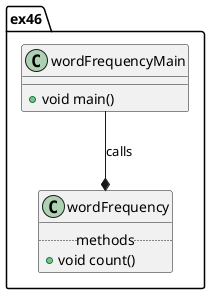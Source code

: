 @startuml
package ex46 {
 class wordFrequencyMain {
  +void main()
 }

 class wordFrequency {
  ..methods..
  +void count()
 }

 wordFrequencyMain --* wordFrequency : calls
}
@enduml